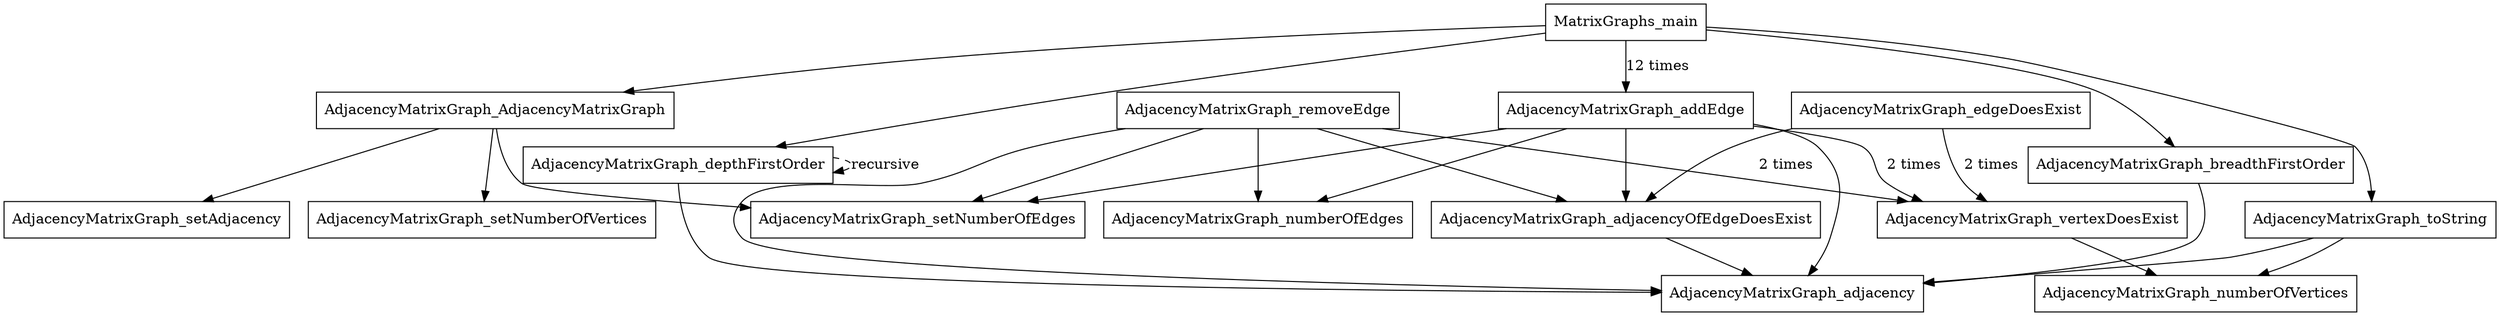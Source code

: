 digraph CallGraph {
    node [shape=box];

    // MatrixGraphs class methods
    MatrixGraphs_main -> AdjacencyMatrixGraph_AdjacencyMatrixGraph;
    MatrixGraphs_main -> AdjacencyMatrixGraph_addEdge [label="12 times"];
    MatrixGraphs_main -> AdjacencyMatrixGraph_toString;
    MatrixGraphs_main -> AdjacencyMatrixGraph_depthFirstOrder;
    MatrixGraphs_main -> AdjacencyMatrixGraph_breadthFirstOrder;

    // AdjacencyMatrixGraph class methods
    AdjacencyMatrixGraph_AdjacencyMatrixGraph -> AdjacencyMatrixGraph_setNumberOfVertices;
    AdjacencyMatrixGraph_AdjacencyMatrixGraph -> AdjacencyMatrixGraph_setNumberOfEdges;
    AdjacencyMatrixGraph_AdjacencyMatrixGraph -> AdjacencyMatrixGraph_setAdjacency;

    AdjacencyMatrixGraph_setNumberOfVertices;
    AdjacencyMatrixGraph_numberOfVertices;

    AdjacencyMatrixGraph_setNumberOfEdges;
    AdjacencyMatrixGraph_numberOfEdges;

    AdjacencyMatrixGraph_setAdjacency;
    AdjacencyMatrixGraph_adjacency;

    AdjacencyMatrixGraph_adjacencyOfEdgeDoesExist -> AdjacencyMatrixGraph_adjacency;

    AdjacencyMatrixGraph_vertexDoesExist -> AdjacencyMatrixGraph_numberOfVertices;

    AdjacencyMatrixGraph_edgeDoesExist -> AdjacencyMatrixGraph_vertexDoesExist [label="2 times"];
    AdjacencyMatrixGraph_edgeDoesExist -> AdjacencyMatrixGraph_adjacencyOfEdgeDoesExist;

    AdjacencyMatrixGraph_addEdge -> AdjacencyMatrixGraph_vertexDoesExist [label="2 times"];
    AdjacencyMatrixGraph_addEdge -> AdjacencyMatrixGraph_adjacencyOfEdgeDoesExist;
    AdjacencyMatrixGraph_addEdge -> AdjacencyMatrixGraph_adjacency;
    AdjacencyMatrixGraph_addEdge -> AdjacencyMatrixGraph_setNumberOfEdges;
    AdjacencyMatrixGraph_addEdge -> AdjacencyMatrixGraph_numberOfEdges;

    AdjacencyMatrixGraph_removeEdge -> AdjacencyMatrixGraph_vertexDoesExist [label="2 times"];
    AdjacencyMatrixGraph_removeEdge -> AdjacencyMatrixGraph_adjacencyOfEdgeDoesExist;
    AdjacencyMatrixGraph_removeEdge -> AdjacencyMatrixGraph_adjacency;
    AdjacencyMatrixGraph_removeEdge -> AdjacencyMatrixGraph_setNumberOfEdges;
    AdjacencyMatrixGraph_removeEdge -> AdjacencyMatrixGraph_numberOfEdges;

    AdjacencyMatrixGraph_depthFirstOrder -> AdjacencyMatrixGraph_depthFirstOrder [style=dashed, label="recursive"];
    AdjacencyMatrixGraph_depthFirstOrder -> AdjacencyMatrixGraph_adjacency;

    AdjacencyMatrixGraph_breadthFirstOrder -> AdjacencyMatrixGraph_adjacency;

    AdjacencyMatrixGraph_toString -> AdjacencyMatrixGraph_numberOfVertices;
    AdjacencyMatrixGraph_toString -> AdjacencyMatrixGraph_adjacency;
}

